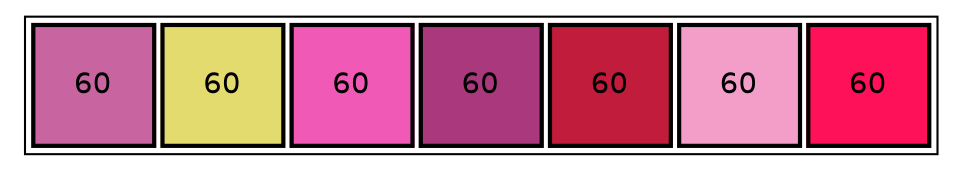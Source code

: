 digraph structs {
	node [fontname=Helvetica shape=none]
	n [label=<<table><tr><td width="60" height="60" border="2" bgcolor="#c8649f">60</td><td width="60" height="60" border="2" bgcolor="#e4db6f">60</td><td width="60" height="60" border="2" bgcolor="#f159b7">60</td><td width="60" height="60" border="2" bgcolor="#aa387d">60</td><td width="60" height="60" border="2" bgcolor="#c11c3b">60</td><td width="60" height="60" border="2" bgcolor="#f29ec9">60</td><td width="60" height="60" border="2" bgcolor="#fe1158">60</td></tr></table>>]
}

